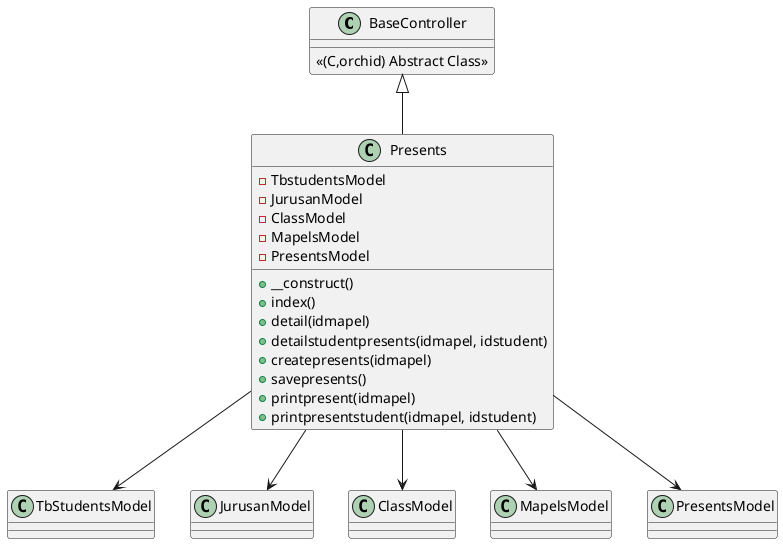 @startuml testdiagram

class BaseController {
    << (C,orchid) Abstract Class >>
}

class TbStudentsModel {
}

class JurusanModel {
}

class ClassModel {
}

class MapelsModel {
}

class PresentsModel {
}

class Presents {
    - TbstudentsModel
    - JurusanModel
    - ClassModel
    - MapelsModel
    - PresentsModel

    + __construct()
    + index()
    + detail(idmapel)
    + detailstudentpresents(idmapel, idstudent)
    + createpresents(idmapel)
    + savepresents()
    + printpresent(idmapel)
    + printpresentstudent(idmapel, idstudent)
}

BaseController <|-- Presents
Presents --> TbStudentsModel
Presents --> JurusanModel
Presents --> ClassModel
Presents --> MapelsModel
Presents --> PresentsModel

@enduml
